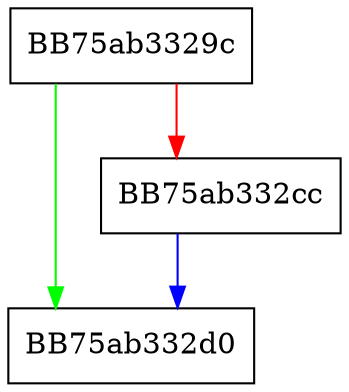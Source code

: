 digraph OVBAHandlerBase {
  node [shape="box"];
  graph [splines=ortho];
  BB75ab3329c -> BB75ab332d0 [color="green"];
  BB75ab3329c -> BB75ab332cc [color="red"];
  BB75ab332cc -> BB75ab332d0 [color="blue"];
}